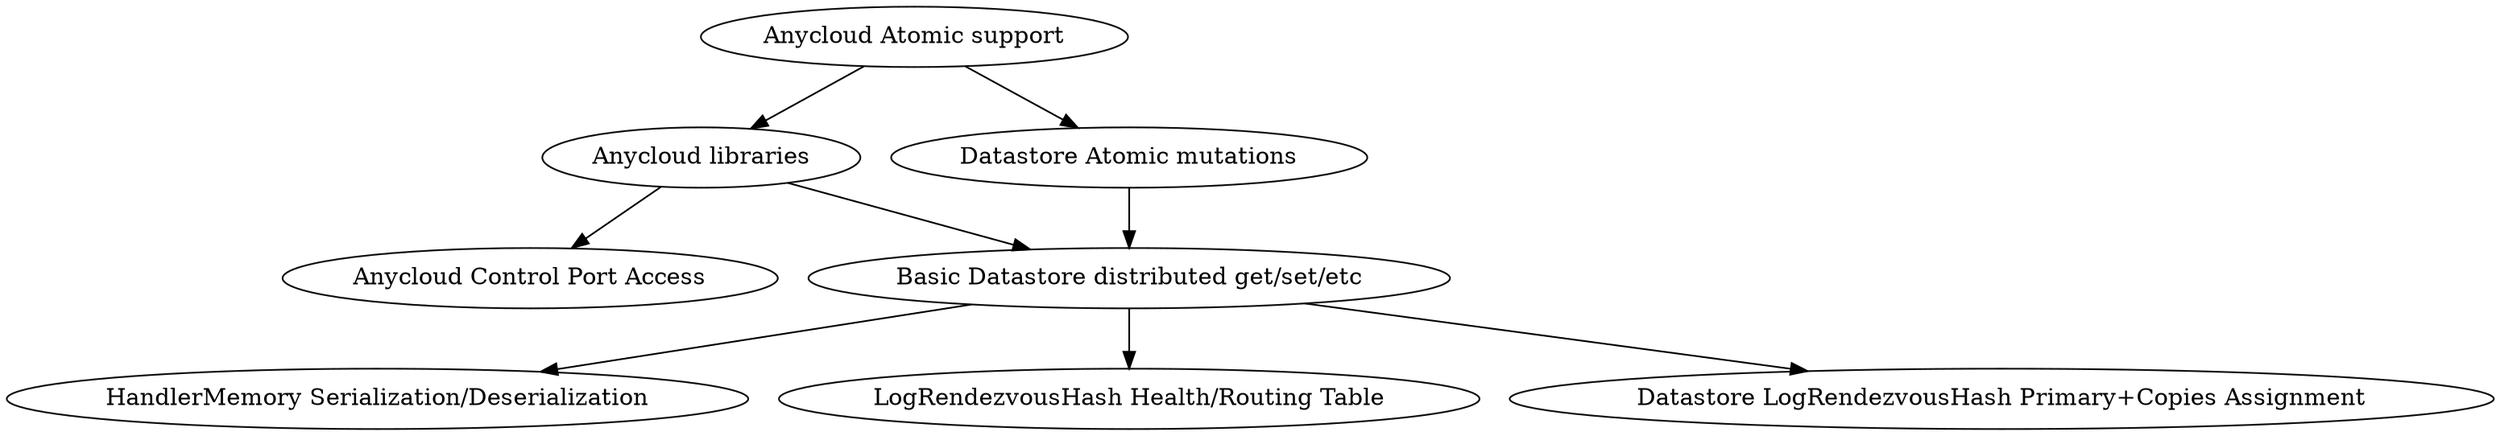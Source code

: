 digraph rfc017 {
  graph [bgcolor="transparent"]
  node [style=filled fillcolor=white]
  A [label="HandlerMemory Serialization/Deserialization"];
  B [label="LogRendezvousHash Health/Routing Table"];
  C [label="Datastore LogRendezvousHash Primary+Copies Assignment"];
  D [label="Anycloud Control Port Access"];
  E [label="Basic Datastore distributed get/set/etc"];
  F [label="Anycloud libraries"];
  G [label="Datastore Atomic mutations"];
  H [label="Anycloud Atomic support"];

  E -> {A, B, C};
  F -> {D, E};
  G -> {E};
  H -> {F, G};
}